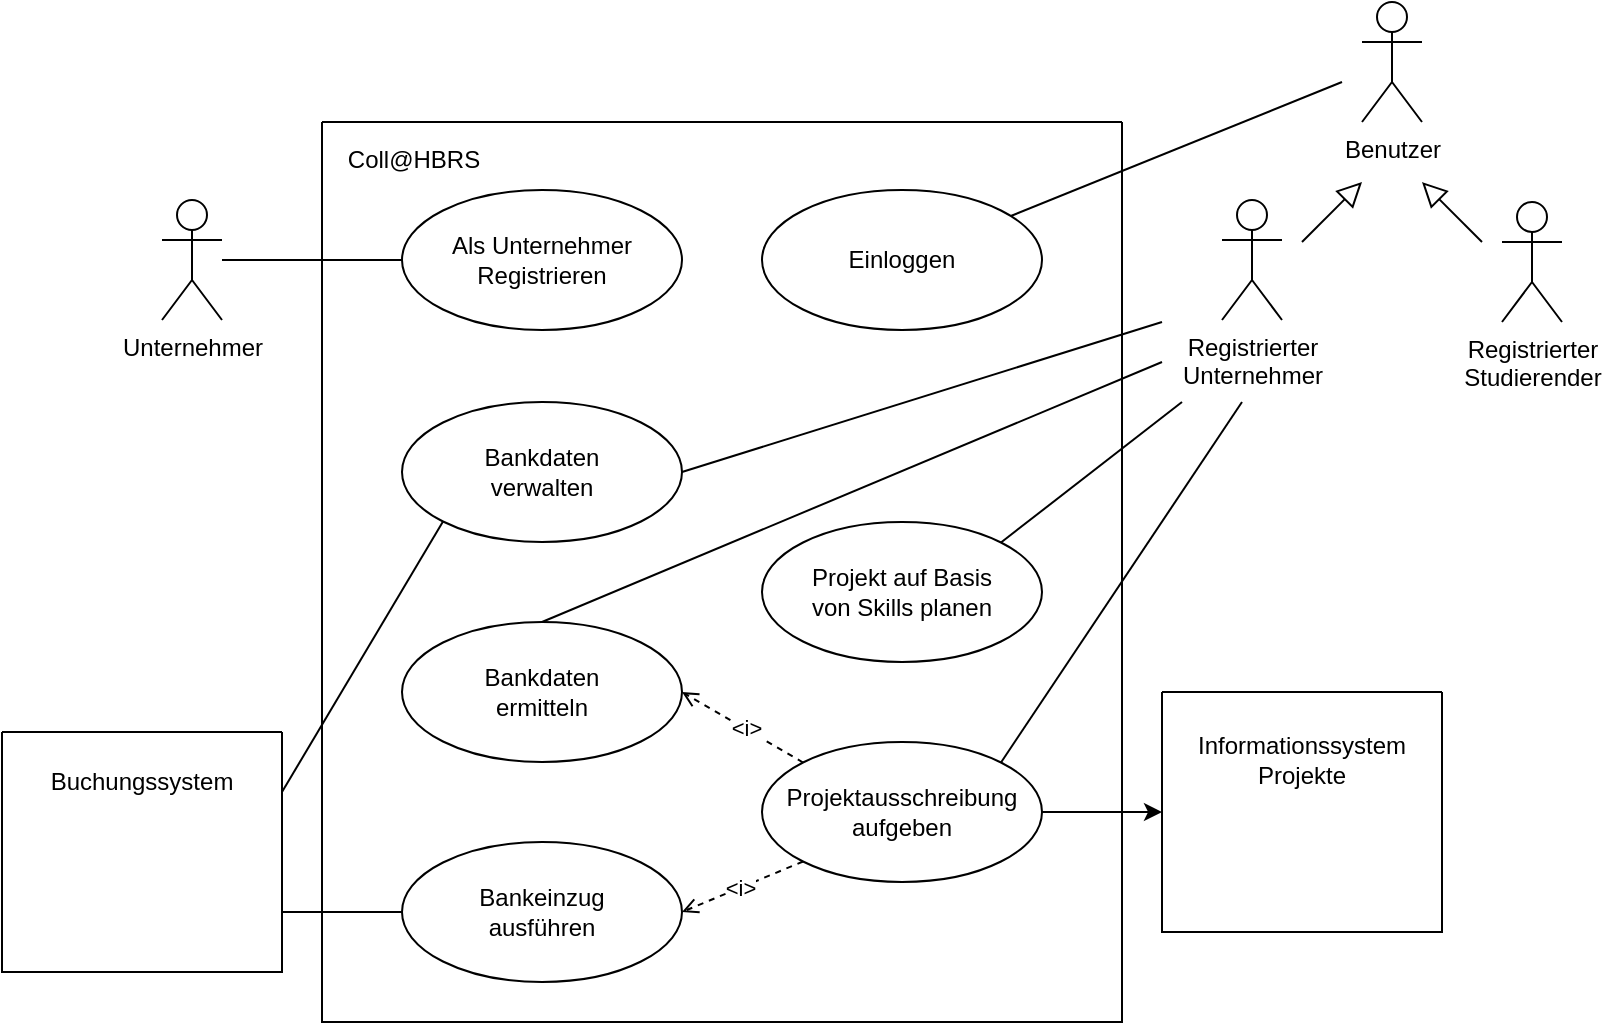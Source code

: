 <mxfile version="22.1.5" type="github">
  <diagram name="Seite-1" id="0DVrrCH61ZPT9TPxcILy">
    <mxGraphModel dx="722" dy="415" grid="1" gridSize="10" guides="1" tooltips="1" connect="1" arrows="1" fold="1" page="1" pageScale="1" pageWidth="1169" pageHeight="827" math="0" shadow="0">
      <root>
        <mxCell id="0" />
        <mxCell id="1" parent="0" />
        <mxCell id="xju300cJYV8iOVyrhgCJ-3" value="" style="swimlane;startSize=0;" parent="1" vertex="1">
          <mxGeometry x="200" y="80" width="400" height="450" as="geometry" />
        </mxCell>
        <mxCell id="xju300cJYV8iOVyrhgCJ-40" value="Coll@HBRS" style="text;html=1;strokeColor=none;fillColor=none;align=center;verticalAlign=middle;whiteSpace=wrap;rounded=0;" parent="xju300cJYV8iOVyrhgCJ-3" vertex="1">
          <mxGeometry x="16" y="4" width="60" height="30" as="geometry" />
        </mxCell>
        <mxCell id="xju300cJYV8iOVyrhgCJ-19" style="rounded=0;orthogonalLoop=1;jettySize=auto;html=1;entryX=0;entryY=0.5;entryDx=0;entryDy=0;endArrow=none;endFill=0;" parent="xju300cJYV8iOVyrhgCJ-3" source="xju300cJYV8iOVyrhgCJ-1" target="xju300cJYV8iOVyrhgCJ-4" edge="1">
          <mxGeometry relative="1" as="geometry" />
        </mxCell>
        <mxCell id="xju300cJYV8iOVyrhgCJ-1" value="Unternehmer" style="shape=umlActor;verticalLabelPosition=bottom;verticalAlign=top;html=1;" parent="xju300cJYV8iOVyrhgCJ-3" vertex="1">
          <mxGeometry x="-80" y="39" width="30" height="60" as="geometry" />
        </mxCell>
        <mxCell id="xju300cJYV8iOVyrhgCJ-4" value="Als Unternehmer&lt;br&gt;Registrieren" style="ellipse;whiteSpace=wrap;html=1;" parent="xju300cJYV8iOVyrhgCJ-3" vertex="1">
          <mxGeometry x="40" y="34" width="140" height="70" as="geometry" />
        </mxCell>
        <mxCell id="xju300cJYV8iOVyrhgCJ-5" value="Einloggen" style="ellipse;whiteSpace=wrap;html=1;" parent="xju300cJYV8iOVyrhgCJ-3" vertex="1">
          <mxGeometry x="220" y="34" width="140" height="70" as="geometry" />
        </mxCell>
        <mxCell id="xju300cJYV8iOVyrhgCJ-7" value="Bankeinzug&lt;br&gt;ausführen" style="ellipse;whiteSpace=wrap;html=1;" parent="xju300cJYV8iOVyrhgCJ-3" vertex="1">
          <mxGeometry x="40" y="360" width="140" height="70" as="geometry" />
        </mxCell>
        <mxCell id="xju300cJYV8iOVyrhgCJ-8" value="Projekt auf Basis&lt;br&gt;von Skills planen" style="ellipse;whiteSpace=wrap;html=1;" parent="xju300cJYV8iOVyrhgCJ-3" vertex="1">
          <mxGeometry x="220" y="200" width="140" height="70" as="geometry" />
        </mxCell>
        <mxCell id="xju300cJYV8iOVyrhgCJ-15" style="rounded=0;orthogonalLoop=1;jettySize=auto;html=1;exitX=0;exitY=1;exitDx=0;exitDy=0;entryX=1;entryY=0.5;entryDx=0;entryDy=0;dashed=1;endArrow=open;endFill=0;" parent="xju300cJYV8iOVyrhgCJ-3" source="xju300cJYV8iOVyrhgCJ-6" target="xju300cJYV8iOVyrhgCJ-7" edge="1">
          <mxGeometry relative="1" as="geometry" />
        </mxCell>
        <mxCell id="xju300cJYV8iOVyrhgCJ-18" value="&amp;lt;i&amp;gt;" style="edgeLabel;html=1;align=center;verticalAlign=middle;resizable=0;points=[];" parent="xju300cJYV8iOVyrhgCJ-15" vertex="1" connectable="0">
          <mxGeometry x="0.015" relative="1" as="geometry">
            <mxPoint x="-1" as="offset" />
          </mxGeometry>
        </mxCell>
        <mxCell id="xju300cJYV8iOVyrhgCJ-9" value="Bankdaten&lt;br&gt;ermitteln" style="ellipse;whiteSpace=wrap;html=1;" parent="xju300cJYV8iOVyrhgCJ-3" vertex="1">
          <mxGeometry x="40" y="250" width="140" height="70" as="geometry" />
        </mxCell>
        <mxCell id="xju300cJYV8iOVyrhgCJ-13" style="orthogonalLoop=1;jettySize=auto;html=1;exitX=0;exitY=0;exitDx=0;exitDy=0;rounded=0;strokeColor=default;dashed=1;entryX=1;entryY=0.5;entryDx=0;entryDy=0;endArrow=open;endFill=0;" parent="xju300cJYV8iOVyrhgCJ-3" source="xju300cJYV8iOVyrhgCJ-6" target="xju300cJYV8iOVyrhgCJ-9" edge="1">
          <mxGeometry relative="1" as="geometry" />
        </mxCell>
        <mxCell id="xju300cJYV8iOVyrhgCJ-16" value="&amp;lt;i&amp;gt;" style="edgeLabel;html=1;align=center;verticalAlign=middle;resizable=0;points=[];" parent="xju300cJYV8iOVyrhgCJ-13" vertex="1" connectable="0">
          <mxGeometry x="-0.037" y="-1" relative="1" as="geometry">
            <mxPoint as="offset" />
          </mxGeometry>
        </mxCell>
        <mxCell id="xju300cJYV8iOVyrhgCJ-6" value="Projektausschreibung&lt;br&gt;aufgeben" style="ellipse;whiteSpace=wrap;html=1;" parent="xju300cJYV8iOVyrhgCJ-3" vertex="1">
          <mxGeometry x="220" y="310" width="140" height="70" as="geometry" />
        </mxCell>
        <mxCell id="xju300cJYV8iOVyrhgCJ-21" style="rounded=0;orthogonalLoop=1;jettySize=auto;html=1;endArrow=none;endFill=0;" parent="xju300cJYV8iOVyrhgCJ-3" target="xju300cJYV8iOVyrhgCJ-5" edge="1">
          <mxGeometry relative="1" as="geometry">
            <mxPoint x="510" y="-20" as="sourcePoint" />
          </mxGeometry>
        </mxCell>
        <mxCell id="Qi5W4oSuKtjSDgMZflnW-10" style="rounded=0;orthogonalLoop=1;jettySize=auto;html=1;endArrow=block;endFill=0;endSize=10;" edge="1" parent="xju300cJYV8iOVyrhgCJ-3">
          <mxGeometry relative="1" as="geometry">
            <mxPoint x="520" y="30" as="targetPoint" />
            <mxPoint x="490" y="60" as="sourcePoint" />
          </mxGeometry>
        </mxCell>
        <mxCell id="xju300cJYV8iOVyrhgCJ-10" value="Registrierter&lt;br&gt;Unternehmer" style="shape=umlActor;verticalLabelPosition=bottom;verticalAlign=top;html=1;" parent="xju300cJYV8iOVyrhgCJ-3" vertex="1">
          <mxGeometry x="450" y="39" width="30" height="60" as="geometry" />
        </mxCell>
        <mxCell id="xju300cJYV8iOVyrhgCJ-22" style="rounded=0;orthogonalLoop=1;jettySize=auto;html=1;endArrow=none;endFill=0;entryX=1;entryY=0;entryDx=0;entryDy=0;" parent="xju300cJYV8iOVyrhgCJ-3" target="xju300cJYV8iOVyrhgCJ-8" edge="1">
          <mxGeometry relative="1" as="geometry">
            <mxPoint x="430" y="140" as="sourcePoint" />
            <mxPoint x="354.497" y="203.251" as="targetPoint" />
          </mxGeometry>
        </mxCell>
        <mxCell id="xju300cJYV8iOVyrhgCJ-23" style="rounded=0;orthogonalLoop=1;jettySize=auto;html=1;endArrow=none;endFill=0;entryX=1;entryY=0;entryDx=0;entryDy=0;" parent="xju300cJYV8iOVyrhgCJ-3" target="xju300cJYV8iOVyrhgCJ-6" edge="1">
          <mxGeometry relative="1" as="geometry">
            <mxPoint x="460" y="140" as="sourcePoint" />
            <mxPoint x="340" y="270" as="targetPoint" />
          </mxGeometry>
        </mxCell>
        <mxCell id="xju300cJYV8iOVyrhgCJ-24" value="" style="swimlane;startSize=0;" parent="xju300cJYV8iOVyrhgCJ-3" vertex="1">
          <mxGeometry x="420" y="285" width="140" height="120" as="geometry" />
        </mxCell>
        <mxCell id="xju300cJYV8iOVyrhgCJ-36" value="Informationssystem Projekte" style="text;html=1;strokeColor=none;fillColor=none;align=center;verticalAlign=middle;whiteSpace=wrap;rounded=0;" parent="xju300cJYV8iOVyrhgCJ-24" vertex="1">
          <mxGeometry x="40" y="19" width="60" height="30" as="geometry" />
        </mxCell>
        <mxCell id="xju300cJYV8iOVyrhgCJ-35" value="" style="swimlane;startSize=0;" parent="xju300cJYV8iOVyrhgCJ-3" vertex="1">
          <mxGeometry x="-160" y="305" width="140" height="120" as="geometry" />
        </mxCell>
        <mxCell id="xju300cJYV8iOVyrhgCJ-37" value="Buchungssystem" style="text;html=1;strokeColor=none;fillColor=none;align=center;verticalAlign=middle;whiteSpace=wrap;rounded=0;" parent="xju300cJYV8iOVyrhgCJ-35" vertex="1">
          <mxGeometry x="40" y="10" width="60" height="30" as="geometry" />
        </mxCell>
        <mxCell id="xju300cJYV8iOVyrhgCJ-38" style="rounded=0;orthogonalLoop=1;jettySize=auto;html=1;exitX=0;exitY=0.5;exitDx=0;exitDy=0;entryX=1;entryY=0.75;entryDx=0;entryDy=0;endArrow=none;endFill=0;" parent="xju300cJYV8iOVyrhgCJ-3" source="xju300cJYV8iOVyrhgCJ-7" target="xju300cJYV8iOVyrhgCJ-35" edge="1">
          <mxGeometry relative="1" as="geometry" />
        </mxCell>
        <mxCell id="xju300cJYV8iOVyrhgCJ-44" style="rounded=0;orthogonalLoop=1;jettySize=auto;html=1;exitX=1;exitY=0.5;exitDx=0;exitDy=0;entryX=0;entryY=0.5;entryDx=0;entryDy=0;endArrow=classic;endFill=1;" parent="xju300cJYV8iOVyrhgCJ-3" source="xju300cJYV8iOVyrhgCJ-6" target="xju300cJYV8iOVyrhgCJ-24" edge="1">
          <mxGeometry relative="1" as="geometry" />
        </mxCell>
        <mxCell id="Qi5W4oSuKtjSDgMZflnW-5" style="rounded=0;orthogonalLoop=1;jettySize=auto;html=1;exitX=0;exitY=1;exitDx=0;exitDy=0;entryX=1;entryY=0.25;entryDx=0;entryDy=0;endArrow=none;endFill=0;" edge="1" parent="xju300cJYV8iOVyrhgCJ-3" source="Qi5W4oSuKtjSDgMZflnW-1" target="xju300cJYV8iOVyrhgCJ-35">
          <mxGeometry relative="1" as="geometry" />
        </mxCell>
        <mxCell id="Qi5W4oSuKtjSDgMZflnW-1" value="Bankdaten&lt;br&gt;verwalten" style="ellipse;whiteSpace=wrap;html=1;" vertex="1" parent="xju300cJYV8iOVyrhgCJ-3">
          <mxGeometry x="40" y="140" width="140" height="70" as="geometry" />
        </mxCell>
        <mxCell id="Qi5W4oSuKtjSDgMZflnW-2" style="rounded=0;orthogonalLoop=1;jettySize=auto;html=1;endArrow=none;endFill=0;entryX=1;entryY=0.5;entryDx=0;entryDy=0;" edge="1" parent="xju300cJYV8iOVyrhgCJ-3" target="Qi5W4oSuKtjSDgMZflnW-1">
          <mxGeometry relative="1" as="geometry">
            <mxPoint x="420" y="100" as="sourcePoint" />
            <mxPoint x="350" y="220" as="targetPoint" />
          </mxGeometry>
        </mxCell>
        <mxCell id="Qi5W4oSuKtjSDgMZflnW-4" style="rounded=0;orthogonalLoop=1;jettySize=auto;html=1;endArrow=none;endFill=0;entryX=0.5;entryY=0;entryDx=0;entryDy=0;" edge="1" parent="xju300cJYV8iOVyrhgCJ-3" target="xju300cJYV8iOVyrhgCJ-9">
          <mxGeometry relative="1" as="geometry">
            <mxPoint x="420" y="120" as="sourcePoint" />
            <mxPoint x="350" y="220" as="targetPoint" />
          </mxGeometry>
        </mxCell>
        <mxCell id="Qi5W4oSuKtjSDgMZflnW-6" value="Registrierter&lt;br&gt;Studierender" style="shape=umlActor;verticalLabelPosition=bottom;verticalAlign=top;html=1;outlineConnect=0;" vertex="1" parent="1">
          <mxGeometry x="790" y="120" width="30" height="60" as="geometry" />
        </mxCell>
        <mxCell id="Qi5W4oSuKtjSDgMZflnW-7" value="Benutzer" style="shape=umlActor;verticalLabelPosition=bottom;verticalAlign=top;html=1;" vertex="1" parent="1">
          <mxGeometry x="720" y="20" width="30" height="60" as="geometry" />
        </mxCell>
        <mxCell id="Qi5W4oSuKtjSDgMZflnW-11" style="rounded=0;orthogonalLoop=1;jettySize=auto;html=1;endArrow=block;endFill=0;endSize=10;" edge="1" parent="1">
          <mxGeometry relative="1" as="geometry">
            <mxPoint x="750" y="110" as="targetPoint" />
            <mxPoint x="780" y="140" as="sourcePoint" />
          </mxGeometry>
        </mxCell>
      </root>
    </mxGraphModel>
  </diagram>
</mxfile>
